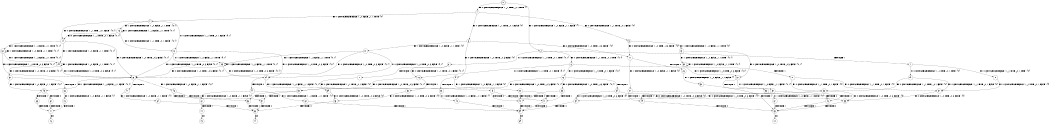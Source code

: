 digraph BCG {
size = "7, 10.5";
center = TRUE;
node [shape = circle];
0 [peripheries = 2];
0 -> 1 [label = "EX !0 !ATOMIC_EXCH_BRANCH (1, +1, TRUE, +0, 1, TRUE) !{}"];
0 -> 2 [label = "EX !1 !ATOMIC_EXCH_BRANCH (1, +0, FALSE, +1, 1, FALSE) !{}"];
1 -> 3 [label = "EX !0 !ATOMIC_EXCH_BRANCH (1, +1, TRUE, +0, 1, FALSE) !{0}"];
1 -> 4 [label = "EX !1 !ATOMIC_EXCH_BRANCH (1, +0, FALSE, +1, 1, TRUE) !{0}"];
1 -> 5 [label = "EX !0 !ATOMIC_EXCH_BRANCH (1, +1, TRUE, +0, 1, FALSE) !{0}"];
2 -> 6 [label = "EX !0 !ATOMIC_EXCH_BRANCH (1, +1, TRUE, +0, 1, TRUE) !{0, 1}"];
2 -> 7 [label = "TERMINATE !1"];
2 -> 8 [label = "EX !0 !ATOMIC_EXCH_BRANCH (1, +1, TRUE, +0, 1, TRUE) !{0, 1}"];
3 -> 9 [label = "EX !0 !ATOMIC_EXCH_BRANCH (1, +0, TRUE, +0, 3, FALSE) !{0}"];
3 -> 10 [label = "EX !1 !ATOMIC_EXCH_BRANCH (1, +0, FALSE, +1, 1, TRUE) !{0}"];
3 -> 11 [label = "EX !0 !ATOMIC_EXCH_BRANCH (1, +0, TRUE, +0, 3, FALSE) !{0}"];
4 -> 12 [label = "EX !0 !ATOMIC_EXCH_BRANCH (1, +1, TRUE, +0, 1, FALSE) !{0, 1}"];
4 -> 13 [label = "EX !1 !ATOMIC_EXCH_BRANCH (1, +0, FALSE, +1, 1, TRUE) !{0, 1}"];
4 -> 14 [label = "EX !0 !ATOMIC_EXCH_BRANCH (1, +1, TRUE, +0, 1, FALSE) !{0, 1}"];
5 -> 15 [label = "EX !1 !ATOMIC_EXCH_BRANCH (1, +0, FALSE, +1, 1, TRUE) !{0}"];
5 -> 11 [label = "EX !0 !ATOMIC_EXCH_BRANCH (1, +0, TRUE, +0, 3, FALSE) !{0}"];
6 -> 16 [label = "EX !0 !ATOMIC_EXCH_BRANCH (1, +1, TRUE, +0, 1, FALSE) !{0, 1}"];
6 -> 17 [label = "TERMINATE !1"];
6 -> 18 [label = "EX !0 !ATOMIC_EXCH_BRANCH (1, +1, TRUE, +0, 1, FALSE) !{0, 1}"];
7 -> 19 [label = "EX !0 !ATOMIC_EXCH_BRANCH (1, +1, TRUE, +0, 1, TRUE) !{0}"];
7 -> 20 [label = "EX !0 !ATOMIC_EXCH_BRANCH (1, +1, TRUE, +0, 1, TRUE) !{0}"];
8 -> 18 [label = "EX !0 !ATOMIC_EXCH_BRANCH (1, +1, TRUE, +0, 1, FALSE) !{0, 1}"];
8 -> 21 [label = "TERMINATE !1"];
9 -> 22 [label = "EX !1 !ATOMIC_EXCH_BRANCH (1, +0, FALSE, +1, 1, FALSE) !{0}"];
9 -> 23 [label = "TERMINATE !0"];
10 -> 24 [label = "EX !0 !ATOMIC_EXCH_BRANCH (1, +0, TRUE, +0, 3, FALSE) !{0, 1}"];
10 -> 25 [label = "EX !1 !ATOMIC_EXCH_BRANCH (1, +0, FALSE, +1, 1, TRUE) !{0, 1}"];
10 -> 26 [label = "EX !0 !ATOMIC_EXCH_BRANCH (1, +0, TRUE, +0, 3, FALSE) !{0, 1}"];
11 -> 27 [label = "EX !1 !ATOMIC_EXCH_BRANCH (1, +0, FALSE, +1, 1, FALSE) !{0}"];
11 -> 28 [label = "TERMINATE !0"];
12 -> 24 [label = "EX !0 !ATOMIC_EXCH_BRANCH (1, +0, TRUE, +0, 3, FALSE) !{0, 1}"];
12 -> 25 [label = "EX !1 !ATOMIC_EXCH_BRANCH (1, +0, FALSE, +1, 1, TRUE) !{0, 1}"];
12 -> 26 [label = "EX !0 !ATOMIC_EXCH_BRANCH (1, +0, TRUE, +0, 3, FALSE) !{0, 1}"];
13 -> 12 [label = "EX !0 !ATOMIC_EXCH_BRANCH (1, +1, TRUE, +0, 1, FALSE) !{0, 1}"];
13 -> 13 [label = "EX !1 !ATOMIC_EXCH_BRANCH (1, +0, FALSE, +1, 1, TRUE) !{0, 1}"];
13 -> 14 [label = "EX !0 !ATOMIC_EXCH_BRANCH (1, +1, TRUE, +0, 1, FALSE) !{0, 1}"];
14 -> 29 [label = "EX !1 !ATOMIC_EXCH_BRANCH (1, +0, FALSE, +1, 1, TRUE) !{0, 1}"];
14 -> 26 [label = "EX !0 !ATOMIC_EXCH_BRANCH (1, +0, TRUE, +0, 3, FALSE) !{0, 1}"];
14 -> 30 [label = "EX !1 !ATOMIC_EXCH_BRANCH (1, +0, FALSE, +1, 1, TRUE) !{0, 1}"];
15 -> 31 [label = "EX !0 !ATOMIC_EXCH_BRANCH (1, +0, TRUE, +0, 3, FALSE) !{0, 1}"];
15 -> 32 [label = "EX !1 !ATOMIC_EXCH_BRANCH (1, +0, FALSE, +1, 1, TRUE) !{0, 1}"];
16 -> 33 [label = "EX !0 !ATOMIC_EXCH_BRANCH (1, +0, TRUE, +0, 3, FALSE) !{0, 1}"];
16 -> 34 [label = "TERMINATE !1"];
16 -> 35 [label = "EX !0 !ATOMIC_EXCH_BRANCH (1, +0, TRUE, +0, 3, FALSE) !{0, 1}"];
17 -> 36 [label = "EX !0 !ATOMIC_EXCH_BRANCH (1, +1, TRUE, +0, 1, FALSE) !{0}"];
17 -> 37 [label = "EX !0 !ATOMIC_EXCH_BRANCH (1, +1, TRUE, +0, 1, FALSE) !{0}"];
18 -> 35 [label = "EX !0 !ATOMIC_EXCH_BRANCH (1, +0, TRUE, +0, 3, FALSE) !{0, 1}"];
18 -> 38 [label = "TERMINATE !1"];
19 -> 36 [label = "EX !0 !ATOMIC_EXCH_BRANCH (1, +1, TRUE, +0, 1, FALSE) !{0}"];
19 -> 37 [label = "EX !0 !ATOMIC_EXCH_BRANCH (1, +1, TRUE, +0, 1, FALSE) !{0}"];
20 -> 37 [label = "EX !0 !ATOMIC_EXCH_BRANCH (1, +1, TRUE, +0, 1, FALSE) !{0}"];
21 -> 39 [label = "EX !0 !ATOMIC_EXCH_BRANCH (1, +1, TRUE, +0, 1, FALSE) !{0}"];
22 -> 40 [label = "TERMINATE !0"];
22 -> 41 [label = "TERMINATE !1"];
23 -> 42 [label = "EX !1 !ATOMIC_EXCH_BRANCH (1, +0, FALSE, +1, 1, FALSE) !{}"];
24 -> 43 [label = "EX !1 !ATOMIC_EXCH_BRANCH (1, +0, FALSE, +1, 1, FALSE) !{0, 1}"];
24 -> 44 [label = "TERMINATE !0"];
25 -> 24 [label = "EX !0 !ATOMIC_EXCH_BRANCH (1, +0, TRUE, +0, 3, FALSE) !{0, 1}"];
25 -> 25 [label = "EX !1 !ATOMIC_EXCH_BRANCH (1, +0, FALSE, +1, 1, TRUE) !{0, 1}"];
25 -> 26 [label = "EX !0 !ATOMIC_EXCH_BRANCH (1, +0, TRUE, +0, 3, FALSE) !{0, 1}"];
26 -> 45 [label = "EX !1 !ATOMIC_EXCH_BRANCH (1, +0, FALSE, +1, 1, FALSE) !{0, 1}"];
26 -> 46 [label = "EX !1 !ATOMIC_EXCH_BRANCH (1, +0, FALSE, +1, 1, FALSE) !{0, 1}"];
26 -> 47 [label = "TERMINATE !0"];
27 -> 48 [label = "TERMINATE !0"];
27 -> 49 [label = "TERMINATE !1"];
28 -> 50 [label = "EX !1 !ATOMIC_EXCH_BRANCH (1, +0, FALSE, +1, 1, FALSE) !{}"];
29 -> 51 [label = "EX !0 !ATOMIC_EXCH_BRANCH (1, +0, TRUE, +0, 3, FALSE) !{0, 1}"];
29 -> 29 [label = "EX !1 !ATOMIC_EXCH_BRANCH (1, +0, FALSE, +1, 1, TRUE) !{0, 1}"];
29 -> 26 [label = "EX !0 !ATOMIC_EXCH_BRANCH (1, +0, TRUE, +0, 3, FALSE) !{0, 1}"];
30 -> 29 [label = "EX !1 !ATOMIC_EXCH_BRANCH (1, +0, FALSE, +1, 1, TRUE) !{0, 1}"];
30 -> 26 [label = "EX !0 !ATOMIC_EXCH_BRANCH (1, +0, TRUE, +0, 3, FALSE) !{0, 1}"];
30 -> 30 [label = "EX !1 !ATOMIC_EXCH_BRANCH (1, +0, FALSE, +1, 1, TRUE) !{0, 1}"];
31 -> 52 [label = "EX !1 !ATOMIC_EXCH_BRANCH (1, +0, FALSE, +1, 1, FALSE) !{0, 1}"];
31 -> 53 [label = "TERMINATE !0"];
32 -> 31 [label = "EX !0 !ATOMIC_EXCH_BRANCH (1, +0, TRUE, +0, 3, FALSE) !{0, 1}"];
32 -> 32 [label = "EX !1 !ATOMIC_EXCH_BRANCH (1, +0, FALSE, +1, 1, TRUE) !{0, 1}"];
33 -> 40 [label = "TERMINATE !0"];
33 -> 41 [label = "TERMINATE !1"];
34 -> 54 [label = "EX !0 !ATOMIC_EXCH_BRANCH (1, +0, TRUE, +0, 3, FALSE) !{0}"];
34 -> 55 [label = "EX !0 !ATOMIC_EXCH_BRANCH (1, +0, TRUE, +0, 3, FALSE) !{0}"];
35 -> 56 [label = "TERMINATE !0"];
35 -> 57 [label = "TERMINATE !1"];
36 -> 54 [label = "EX !0 !ATOMIC_EXCH_BRANCH (1, +0, TRUE, +0, 3, FALSE) !{0}"];
36 -> 55 [label = "EX !0 !ATOMIC_EXCH_BRANCH (1, +0, TRUE, +0, 3, FALSE) !{0}"];
37 -> 55 [label = "EX !0 !ATOMIC_EXCH_BRANCH (1, +0, TRUE, +0, 3, FALSE) !{0}"];
38 -> 58 [label = "EX !0 !ATOMIC_EXCH_BRANCH (1, +0, TRUE, +0, 3, FALSE) !{0}"];
39 -> 58 [label = "EX !0 !ATOMIC_EXCH_BRANCH (1, +0, TRUE, +0, 3, FALSE) !{0}"];
40 -> 59 [label = "TERMINATE !1"];
41 -> 59 [label = "TERMINATE !0"];
42 -> 59 [label = "TERMINATE !1"];
43 -> 40 [label = "TERMINATE !0"];
43 -> 41 [label = "TERMINATE !1"];
44 -> 60 [label = "EX !1 !ATOMIC_EXCH_BRANCH (1, +0, FALSE, +1, 1, FALSE) !{1}"];
44 -> 61 [label = "EX !1 !ATOMIC_EXCH_BRANCH (1, +0, FALSE, +1, 1, FALSE) !{1}"];
45 -> 62 [label = "TERMINATE !0"];
45 -> 63 [label = "TERMINATE !1"];
46 -> 56 [label = "TERMINATE !0"];
46 -> 57 [label = "TERMINATE !1"];
47 -> 64 [label = "EX !1 !ATOMIC_EXCH_BRANCH (1, +0, FALSE, +1, 1, FALSE) !{1}"];
48 -> 65 [label = "TERMINATE !1"];
49 -> 65 [label = "TERMINATE !0"];
50 -> 65 [label = "TERMINATE !1"];
51 -> 45 [label = "EX !1 !ATOMIC_EXCH_BRANCH (1, +0, FALSE, +1, 1, FALSE) !{0, 1}"];
51 -> 66 [label = "TERMINATE !0"];
52 -> 48 [label = "TERMINATE !0"];
52 -> 49 [label = "TERMINATE !1"];
53 -> 67 [label = "EX !1 !ATOMIC_EXCH_BRANCH (1, +0, FALSE, +1, 1, FALSE) !{1}"];
54 -> 59 [label = "TERMINATE !0"];
55 -> 65 [label = "TERMINATE !0"];
56 -> 68 [label = "TERMINATE !1"];
57 -> 68 [label = "TERMINATE !0"];
58 -> 68 [label = "TERMINATE !0"];
59 -> 69 [label = "exit"];
60 -> 59 [label = "TERMINATE !1"];
61 -> 70 [label = "TERMINATE !1"];
62 -> 71 [label = "TERMINATE !1"];
63 -> 71 [label = "TERMINATE !0"];
64 -> 68 [label = "TERMINATE !1"];
65 -> 72 [label = "exit"];
66 -> 73 [label = "EX !1 !ATOMIC_EXCH_BRANCH (1, +0, FALSE, +1, 1, FALSE) !{1}"];
67 -> 65 [label = "TERMINATE !1"];
68 -> 74 [label = "exit"];
70 -> 75 [label = "exit"];
71 -> 76 [label = "exit"];
73 -> 71 [label = "TERMINATE !1"];
}
